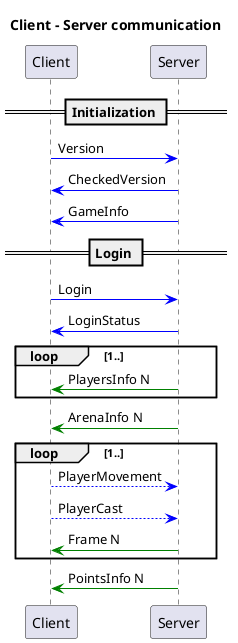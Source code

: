 @startuml

title Client - Server communication

participant Client
participant Server

== Initialization ==
Client -[#blue]> Server : Version
Client <[#blue]- Server : CheckedVersion
Client <[#blue]- Server : GameInfo

== Login ==
Client -[#blue]> Server : Login
Client <[#blue]- Server : LoginStatus

loop 1..
Client <[#green]- Server : PlayersInfo N
end

Client <[#green]- Server : ArenaInfo N

loop 1..
    Client -[#blue]-> Server : PlayerMovement
    Client -[#blue]-> Server : PlayerCast
    Client <[#green]- Server : Frame N
end

Client <[#green]- Server : PointsInfo N

@enduml
